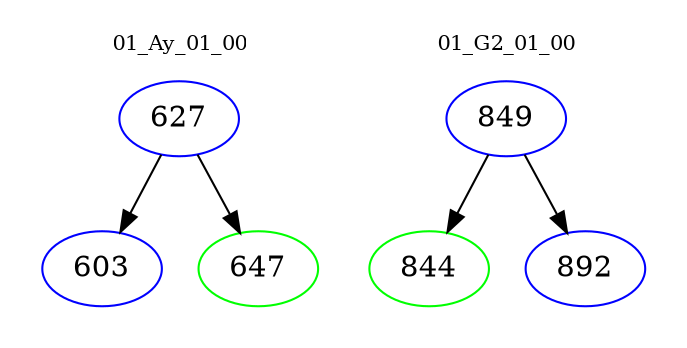 digraph{
subgraph cluster_0 {
color = white
label = "01_Ay_01_00";
fontsize=10;
T0_627 [label="627", color="blue"]
T0_627 -> T0_603 [color="black"]
T0_603 [label="603", color="blue"]
T0_627 -> T0_647 [color="black"]
T0_647 [label="647", color="green"]
}
subgraph cluster_1 {
color = white
label = "01_G2_01_00";
fontsize=10;
T1_849 [label="849", color="blue"]
T1_849 -> T1_844 [color="black"]
T1_844 [label="844", color="green"]
T1_849 -> T1_892 [color="black"]
T1_892 [label="892", color="blue"]
}
}
